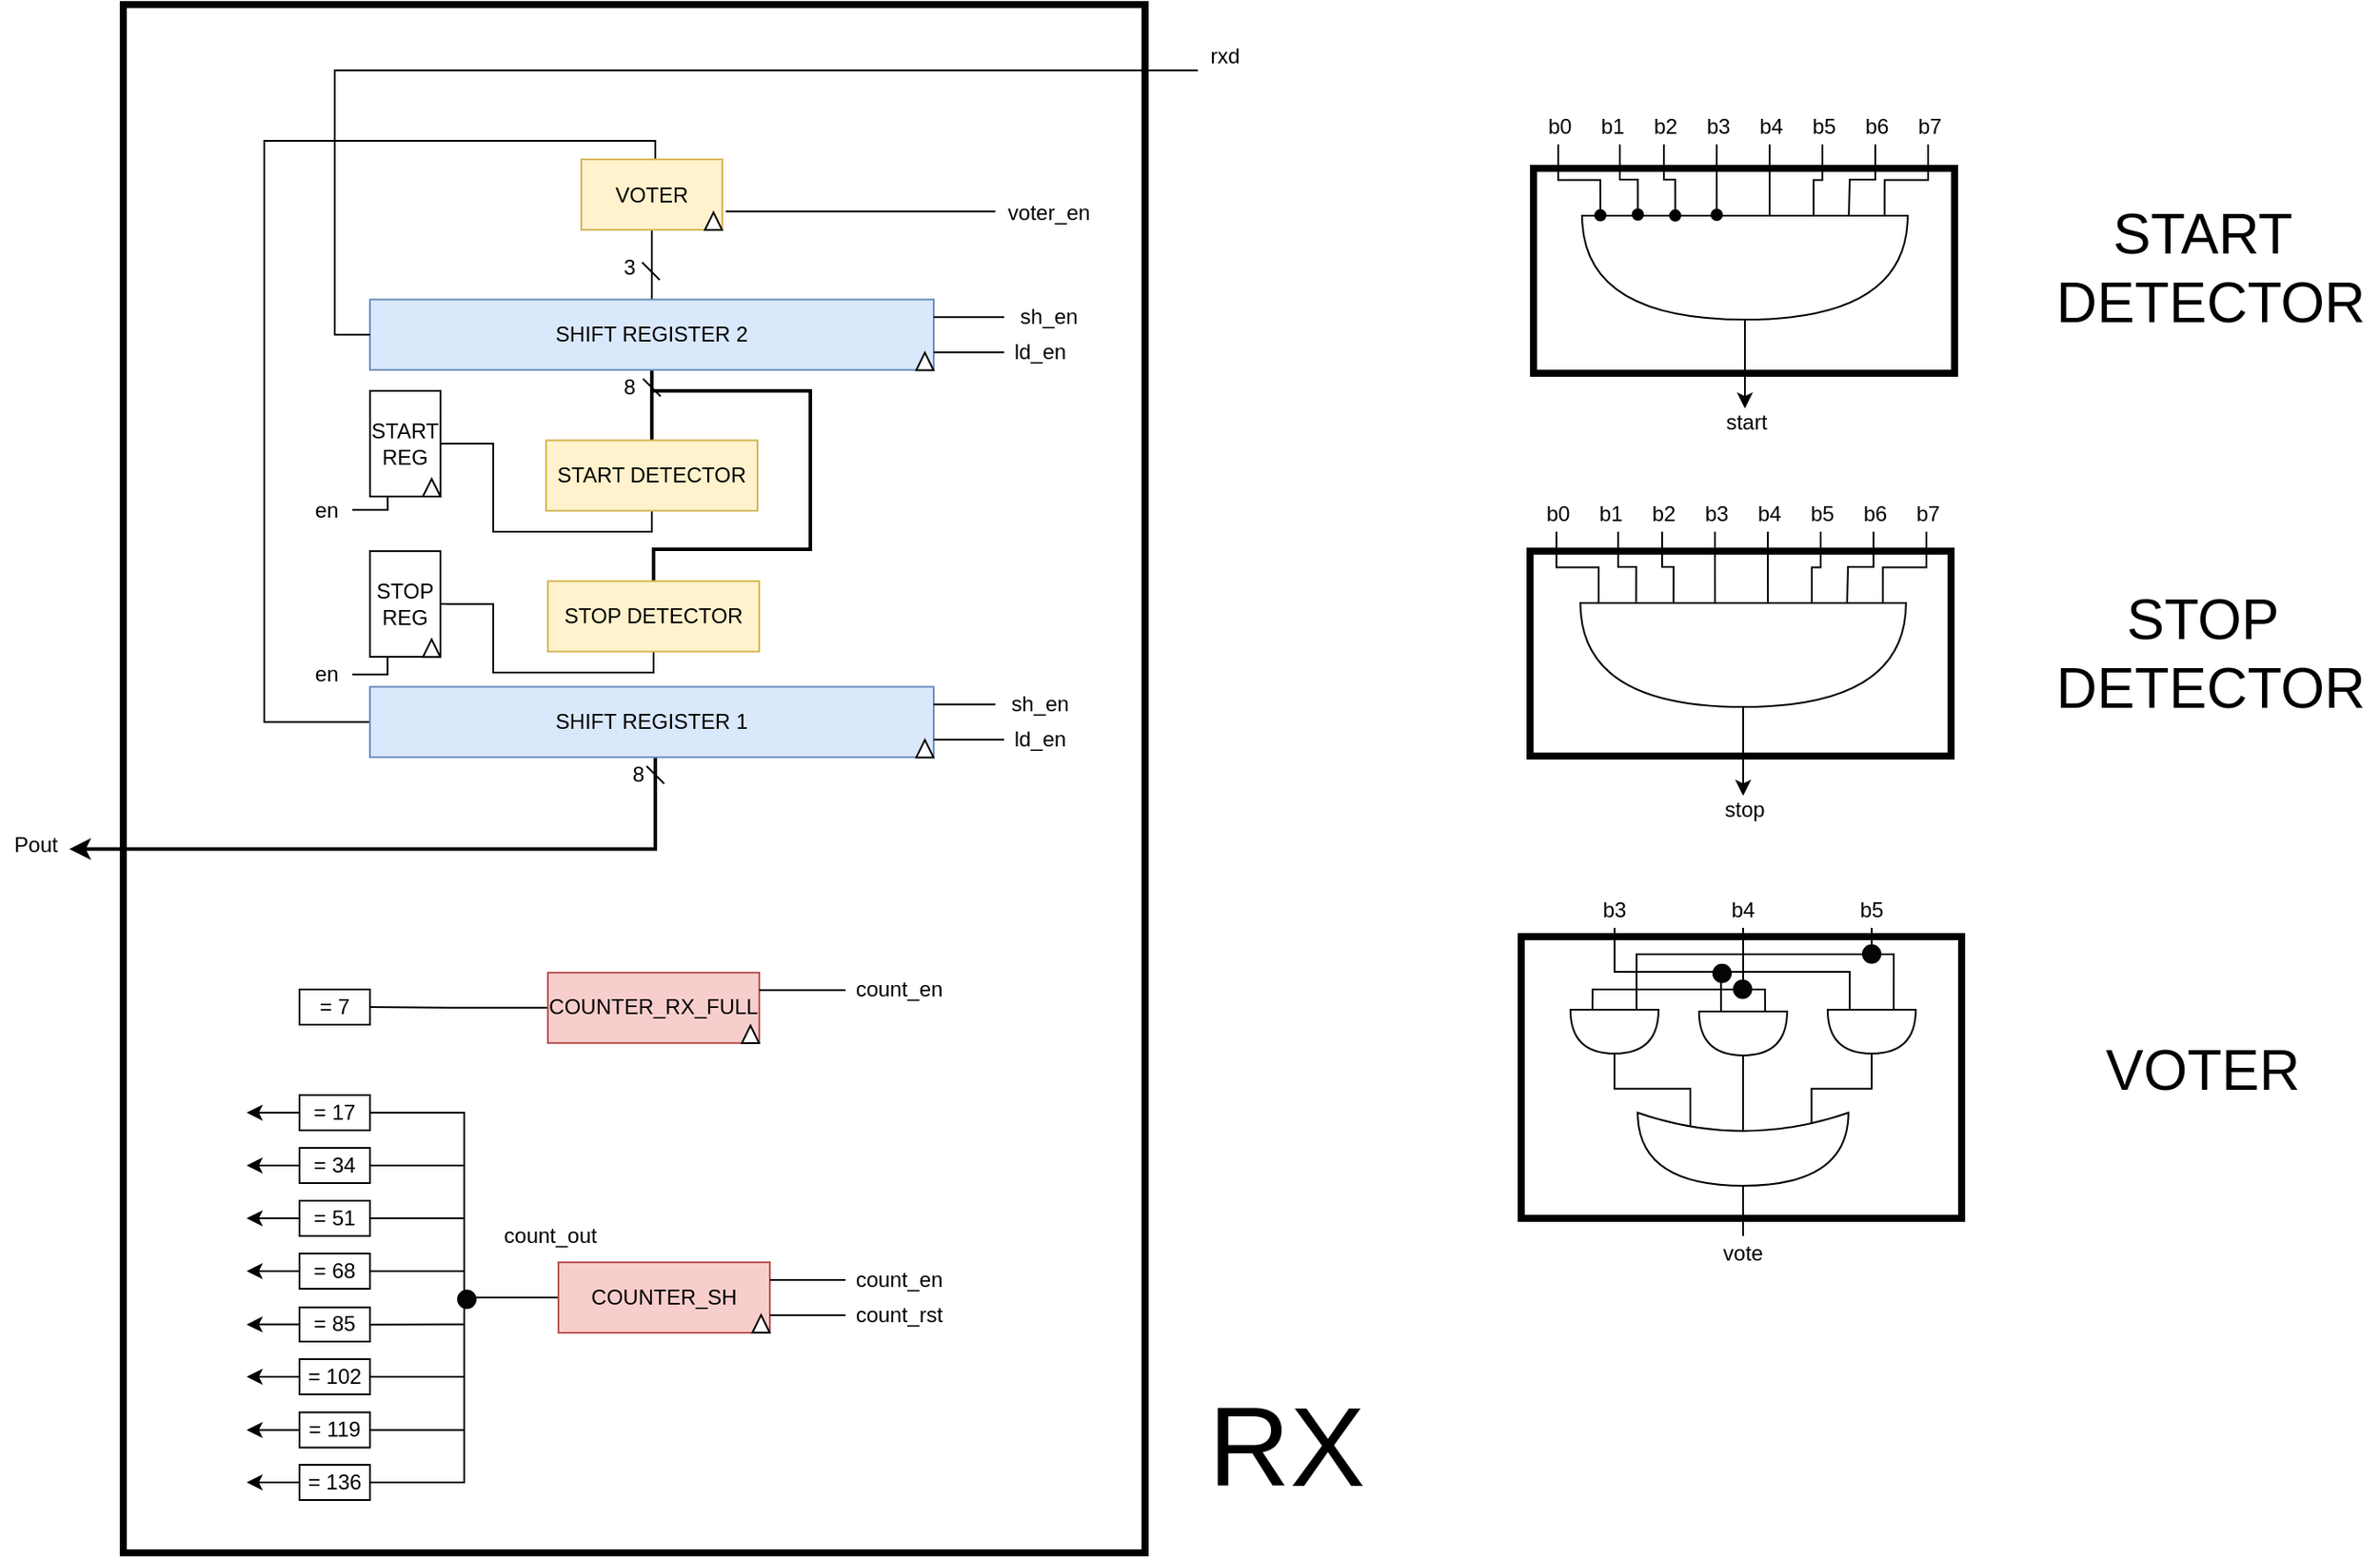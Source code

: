 <mxfile version="13.11.0" type="google"><diagram id="S4fYWXtu835OQgn1I5YK" name="Page-1"><mxGraphModel dx="1185" dy="622" grid="1" gridSize="10" guides="1" tooltips="1" connect="1" arrows="1" fold="1" page="1" pageScale="1" pageWidth="827" pageHeight="1169" math="0" shadow="0"><root><mxCell id="0"/><mxCell id="1" parent="0"/><mxCell id="RHRKbL2DitLfpEAMd2Nn-12" style="edgeStyle=orthogonalEdgeStyle;rounded=0;orthogonalLoop=1;jettySize=auto;html=1;exitX=0.5;exitY=1;exitDx=0;exitDy=0;entryX=0.5;entryY=0;entryDx=0;entryDy=0;endArrow=none;endFill=0;strokeWidth=2;" edge="1" parent="1" source="EzJb_2AODaSsY35CWrnH-1" target="crs3VVtKYW3oaejAtJkh-16"><mxGeometry relative="1" as="geometry"/></mxCell><mxCell id="RHRKbL2DitLfpEAMd2Nn-70" style="edgeStyle=orthogonalEdgeStyle;rounded=0;orthogonalLoop=1;jettySize=auto;html=1;entryX=0.5;entryY=1;entryDx=0;entryDy=0;endArrow=none;endFill=0;" edge="1" parent="1" source="EzJb_2AODaSsY35CWrnH-1" target="UPPR47DDisOAXcnvOgVC-14"><mxGeometry relative="1" as="geometry"/></mxCell><mxCell id="RHRKbL2DitLfpEAMd2Nn-118" style="edgeStyle=orthogonalEdgeStyle;rounded=0;orthogonalLoop=1;jettySize=auto;html=1;endArrow=none;endFill=0;exitX=0.5;exitY=1;exitDx=0;exitDy=0;entryX=0.5;entryY=0;entryDx=0;entryDy=0;strokeWidth=2;" edge="1" parent="1" source="EzJb_2AODaSsY35CWrnH-1" target="RHRKbL2DitLfpEAMd2Nn-113"><mxGeometry relative="1" as="geometry"><Array as="points"><mxPoint x="640" y="300"/><mxPoint x="730" y="300"/><mxPoint x="730" y="390"/><mxPoint x="641" y="390"/></Array></mxGeometry></mxCell><mxCell id="EzJb_2AODaSsY35CWrnH-1" value="SHIFT REGISTER 2" style="rounded=0;whiteSpace=wrap;html=1;fillColor=#dae8fc;strokeColor=#6c8ebf;" parent="1" vertex="1"><mxGeometry x="480" y="248.13" width="320" height="40" as="geometry"/></mxCell><mxCell id="RHRKbL2DitLfpEAMd2Nn-50" style="edgeStyle=orthogonalEdgeStyle;rounded=0;orthogonalLoop=1;jettySize=auto;html=1;entryX=1;entryY=0.5;entryDx=0;entryDy=0;endArrow=none;endFill=0;" edge="1" parent="1" source="EzJb_2AODaSsY35CWrnH-27" target="EzJb_2AODaSsY35CWrnH-49"><mxGeometry relative="1" as="geometry"/></mxCell><mxCell id="RHRKbL2DitLfpEAMd2Nn-55" style="edgeStyle=orthogonalEdgeStyle;rounded=0;orthogonalLoop=1;jettySize=auto;html=1;entryX=1;entryY=0.5;entryDx=0;entryDy=0;endArrow=none;endFill=0;" edge="1" parent="1" source="EzJb_2AODaSsY35CWrnH-27" target="crs3VVtKYW3oaejAtJkh-29"><mxGeometry relative="1" as="geometry"/></mxCell><mxCell id="RHRKbL2DitLfpEAMd2Nn-56" style="edgeStyle=orthogonalEdgeStyle;rounded=0;orthogonalLoop=1;jettySize=auto;html=1;entryX=1;entryY=0.5;entryDx=0;entryDy=0;endArrow=none;endFill=0;" edge="1" parent="1" source="EzJb_2AODaSsY35CWrnH-27" target="UPPR47DDisOAXcnvOgVC-4"><mxGeometry relative="1" as="geometry"/></mxCell><mxCell id="RHRKbL2DitLfpEAMd2Nn-57" style="edgeStyle=orthogonalEdgeStyle;rounded=0;orthogonalLoop=1;jettySize=auto;html=1;entryX=1;entryY=0.5;entryDx=0;entryDy=0;endArrow=none;endFill=0;" edge="1" parent="1" source="EzJb_2AODaSsY35CWrnH-27" target="UPPR47DDisOAXcnvOgVC-6"><mxGeometry relative="1" as="geometry"/></mxCell><mxCell id="RHRKbL2DitLfpEAMd2Nn-58" style="edgeStyle=orthogonalEdgeStyle;rounded=0;orthogonalLoop=1;jettySize=auto;html=1;entryX=1;entryY=0.5;entryDx=0;entryDy=0;endArrow=none;endFill=0;" edge="1" parent="1" source="EzJb_2AODaSsY35CWrnH-27" target="RHRKbL2DitLfpEAMd2Nn-46"><mxGeometry relative="1" as="geometry"/></mxCell><mxCell id="RHRKbL2DitLfpEAMd2Nn-59" style="edgeStyle=orthogonalEdgeStyle;rounded=0;orthogonalLoop=1;jettySize=auto;html=1;entryX=1;entryY=0.5;entryDx=0;entryDy=0;endArrow=none;endFill=0;" edge="1" parent="1" source="EzJb_2AODaSsY35CWrnH-27" target="RHRKbL2DitLfpEAMd2Nn-47"><mxGeometry relative="1" as="geometry"/></mxCell><mxCell id="RHRKbL2DitLfpEAMd2Nn-60" style="edgeStyle=orthogonalEdgeStyle;rounded=0;orthogonalLoop=1;jettySize=auto;html=1;entryX=1;entryY=0.5;entryDx=0;entryDy=0;endArrow=none;endFill=0;" edge="1" parent="1" source="EzJb_2AODaSsY35CWrnH-27" target="RHRKbL2DitLfpEAMd2Nn-48"><mxGeometry relative="1" as="geometry"/></mxCell><mxCell id="RHRKbL2DitLfpEAMd2Nn-61" style="edgeStyle=orthogonalEdgeStyle;rounded=0;orthogonalLoop=1;jettySize=auto;html=1;entryX=1;entryY=0.5;entryDx=0;entryDy=0;endArrow=none;endFill=0;" edge="1" parent="1" source="EzJb_2AODaSsY35CWrnH-27" target="RHRKbL2DitLfpEAMd2Nn-49"><mxGeometry relative="1" as="geometry"/></mxCell><mxCell id="EzJb_2AODaSsY35CWrnH-27" value="COUNTER_SH" style="rounded=0;whiteSpace=wrap;html=1;fillColor=#f8cecc;strokeColor=#b85450;" parent="1" vertex="1"><mxGeometry x="587" y="795" width="120" height="40" as="geometry"/></mxCell><mxCell id="RHRKbL2DitLfpEAMd2Nn-234" style="edgeStyle=orthogonalEdgeStyle;rounded=0;orthogonalLoop=1;jettySize=auto;html=1;startArrow=none;startFill=0;endArrow=classic;endFill=1;strokeWidth=1;" edge="1" parent="1" source="EzJb_2AODaSsY35CWrnH-49"><mxGeometry relative="1" as="geometry"><mxPoint x="410" y="710" as="targetPoint"/></mxGeometry></mxCell><mxCell id="EzJb_2AODaSsY35CWrnH-49" value="= 17" style="rounded=0;whiteSpace=wrap;html=1;" parent="1" vertex="1"><mxGeometry x="440" y="700" width="40" height="20" as="geometry"/></mxCell><mxCell id="RHRKbL2DitLfpEAMd2Nn-276" style="edgeStyle=orthogonalEdgeStyle;rounded=0;orthogonalLoop=1;jettySize=auto;html=1;entryX=1;entryY=0.5;entryDx=0;entryDy=0;startArrow=none;startFill=0;endArrow=none;endFill=0;strokeWidth=1;" edge="1" parent="1" source="crs3VVtKYW3oaejAtJkh-16" target="RHRKbL2DitLfpEAMd2Nn-258"><mxGeometry relative="1" as="geometry"><Array as="points"><mxPoint x="640" y="380"/><mxPoint x="550" y="380"/><mxPoint x="550" y="330"/></Array></mxGeometry></mxCell><mxCell id="crs3VVtKYW3oaejAtJkh-16" value="START DETECTOR" style="rounded=0;whiteSpace=wrap;html=1;fillColor=#fff2cc;strokeColor=#d6b656;" parent="1" vertex="1"><mxGeometry x="580" y="328.13" width="120" height="40" as="geometry"/></mxCell><mxCell id="RHRKbL2DitLfpEAMd2Nn-233" style="edgeStyle=orthogonalEdgeStyle;rounded=0;orthogonalLoop=1;jettySize=auto;html=1;startArrow=none;startFill=0;endArrow=classic;endFill=1;strokeWidth=1;" edge="1" parent="1" source="crs3VVtKYW3oaejAtJkh-29"><mxGeometry relative="1" as="geometry"><mxPoint x="410" y="740" as="targetPoint"/></mxGeometry></mxCell><mxCell id="crs3VVtKYW3oaejAtJkh-29" value="= 34" style="rounded=0;whiteSpace=wrap;html=1;" parent="1" vertex="1"><mxGeometry x="440" y="730" width="40" height="20" as="geometry"/></mxCell><mxCell id="RHRKbL2DitLfpEAMd2Nn-232" style="edgeStyle=orthogonalEdgeStyle;rounded=0;orthogonalLoop=1;jettySize=auto;html=1;startArrow=none;startFill=0;endArrow=classic;endFill=1;strokeWidth=1;" edge="1" parent="1" source="UPPR47DDisOAXcnvOgVC-4"><mxGeometry relative="1" as="geometry"><mxPoint x="410" y="770" as="targetPoint"/></mxGeometry></mxCell><mxCell id="UPPR47DDisOAXcnvOgVC-4" value="= 51" style="rounded=0;whiteSpace=wrap;html=1;" parent="1" vertex="1"><mxGeometry x="440" y="760" width="40" height="20" as="geometry"/></mxCell><mxCell id="RHRKbL2DitLfpEAMd2Nn-231" style="edgeStyle=orthogonalEdgeStyle;rounded=0;orthogonalLoop=1;jettySize=auto;html=1;startArrow=none;startFill=0;endArrow=classic;endFill=1;strokeWidth=1;" edge="1" parent="1" source="UPPR47DDisOAXcnvOgVC-6"><mxGeometry relative="1" as="geometry"><mxPoint x="410" y="800" as="targetPoint"/></mxGeometry></mxCell><mxCell id="UPPR47DDisOAXcnvOgVC-6" value="= 68" style="rounded=0;whiteSpace=wrap;html=1;" parent="1" vertex="1"><mxGeometry x="440" y="790" width="40" height="20" as="geometry"/></mxCell><mxCell id="RHRKbL2DitLfpEAMd2Nn-13" style="edgeStyle=orthogonalEdgeStyle;rounded=0;orthogonalLoop=1;jettySize=auto;html=1;entryX=0;entryY=0.5;entryDx=0;entryDy=0;endArrow=none;endFill=0;" edge="1" parent="1" source="UPPR47DDisOAXcnvOgVC-14" target="UPPR47DDisOAXcnvOgVC-20"><mxGeometry relative="1" as="geometry"><Array as="points"><mxPoint x="642" y="158"/><mxPoint x="420" y="158"/><mxPoint x="420" y="488"/></Array></mxGeometry></mxCell><mxCell id="UPPR47DDisOAXcnvOgVC-14" value="VOTER" style="rounded=0;whiteSpace=wrap;html=1;fillColor=#fff2cc;strokeColor=#d6b656;" parent="1" vertex="1"><mxGeometry x="600" y="168.55" width="80" height="40" as="geometry"/></mxCell><mxCell id="RHRKbL2DitLfpEAMd2Nn-67" style="edgeStyle=orthogonalEdgeStyle;rounded=0;orthogonalLoop=1;jettySize=auto;html=1;entryX=0.983;entryY=0.608;entryDx=0;entryDy=0;entryPerimeter=0;endArrow=classic;endFill=1;strokeWidth=2;" edge="1" parent="1" source="UPPR47DDisOAXcnvOgVC-20" target="UPPR47DDisOAXcnvOgVC-36"><mxGeometry relative="1" as="geometry"><Array as="points"><mxPoint x="642" y="560"/></Array></mxGeometry></mxCell><mxCell id="UPPR47DDisOAXcnvOgVC-20" value="SHIFT REGISTER 1" style="rounded=0;whiteSpace=wrap;html=1;fillColor=#dae8fc;strokeColor=#6c8ebf;" parent="1" vertex="1"><mxGeometry x="480" y="468.12" width="320" height="40" as="geometry"/></mxCell><mxCell id="UPPR47DDisOAXcnvOgVC-36" value="Pout" style="text;html=1;align=center;verticalAlign=middle;resizable=0;points=[];autosize=1;" parent="1" vertex="1"><mxGeometry x="270" y="548.12" width="40" height="20" as="geometry"/></mxCell><mxCell id="RHRKbL2DitLfpEAMd2Nn-26" style="edgeStyle=orthogonalEdgeStyle;rounded=0;orthogonalLoop=1;jettySize=auto;html=1;entryX=0;entryY=0.5;entryDx=0;entryDy=0;endArrow=none;endFill=0;" edge="1" parent="1" source="UPPR47DDisOAXcnvOgVC-39" target="EzJb_2AODaSsY35CWrnH-1"><mxGeometry relative="1" as="geometry"><Array as="points"><mxPoint x="460" y="118"/><mxPoint x="460" y="268"/></Array></mxGeometry></mxCell><mxCell id="UPPR47DDisOAXcnvOgVC-39" value="rxd" style="text;html=1;align=center;verticalAlign=middle;resizable=0;points=[];autosize=1;" parent="1" vertex="1"><mxGeometry x="950" y="100" width="30" height="20" as="geometry"/></mxCell><mxCell id="RHRKbL2DitLfpEAMd2Nn-73" style="edgeStyle=orthogonalEdgeStyle;rounded=0;orthogonalLoop=1;jettySize=auto;html=1;endArrow=none;endFill=0;" edge="1" parent="1" source="nKllNJIWQF2YU-FmXI6r-7" target="nKllNJIWQF2YU-FmXI6r-13"><mxGeometry relative="1" as="geometry"/></mxCell><mxCell id="nKllNJIWQF2YU-FmXI6r-7" value="COUNTER_RX_FULL" style="rounded=0;whiteSpace=wrap;html=1;fillColor=#f8cecc;strokeColor=#b85450;" parent="1" vertex="1"><mxGeometry x="581" y="630.43" width="120" height="40" as="geometry"/></mxCell><mxCell id="nKllNJIWQF2YU-FmXI6r-13" value="= 7" style="rounded=0;whiteSpace=wrap;html=1;" parent="1" vertex="1"><mxGeometry x="440" y="640" width="40" height="20" as="geometry"/></mxCell><mxCell id="RHRKbL2DitLfpEAMd2Nn-6" style="edgeStyle=orthogonalEdgeStyle;rounded=0;orthogonalLoop=1;jettySize=auto;html=1;endArrow=none;endFill=0;" edge="1" parent="1" source="RHRKbL2DitLfpEAMd2Nn-5"><mxGeometry relative="1" as="geometry"><mxPoint x="682" y="198.13" as="targetPoint"/><Array as="points"><mxPoint x="682" y="198.13"/></Array></mxGeometry></mxCell><mxCell id="RHRKbL2DitLfpEAMd2Nn-5" value="voter_en" style="text;html=1;align=center;verticalAlign=middle;resizable=0;points=[];autosize=1;" vertex="1" parent="1"><mxGeometry x="835" y="188.55" width="60" height="20" as="geometry"/></mxCell><mxCell id="RHRKbL2DitLfpEAMd2Nn-19" style="edgeStyle=orthogonalEdgeStyle;rounded=0;orthogonalLoop=1;jettySize=auto;html=1;entryX=1;entryY=0.75;entryDx=0;entryDy=0;endArrow=none;endFill=0;" edge="1" parent="1" source="RHRKbL2DitLfpEAMd2Nn-15" target="EzJb_2AODaSsY35CWrnH-1"><mxGeometry relative="1" as="geometry"/></mxCell><mxCell id="RHRKbL2DitLfpEAMd2Nn-15" value="ld_en" style="text;html=1;align=center;verticalAlign=middle;resizable=0;points=[];autosize=1;" vertex="1" parent="1"><mxGeometry x="840.0" y="268.13" width="40" height="20" as="geometry"/></mxCell><mxCell id="RHRKbL2DitLfpEAMd2Nn-24" style="edgeStyle=orthogonalEdgeStyle;rounded=0;orthogonalLoop=1;jettySize=auto;html=1;entryX=1;entryY=0.25;entryDx=0;entryDy=0;endArrow=none;endFill=0;" edge="1" parent="1" source="RHRKbL2DitLfpEAMd2Nn-22" target="EzJb_2AODaSsY35CWrnH-1"><mxGeometry relative="1" as="geometry"/></mxCell><mxCell id="RHRKbL2DitLfpEAMd2Nn-22" value="sh_en" style="text;html=1;align=center;verticalAlign=middle;resizable=0;points=[];autosize=1;" vertex="1" parent="1"><mxGeometry x="840.0" y="248.13" width="50" height="20" as="geometry"/></mxCell><mxCell id="RHRKbL2DitLfpEAMd2Nn-110" style="edgeStyle=orthogonalEdgeStyle;rounded=0;orthogonalLoop=1;jettySize=auto;html=1;entryX=1;entryY=0.25;entryDx=0;entryDy=0;endArrow=none;endFill=0;" edge="1" parent="1" source="RHRKbL2DitLfpEAMd2Nn-27" target="EzJb_2AODaSsY35CWrnH-27"><mxGeometry relative="1" as="geometry"/></mxCell><mxCell id="RHRKbL2DitLfpEAMd2Nn-27" value="count_en" style="text;html=1;align=center;verticalAlign=middle;resizable=0;points=[];autosize=1;" vertex="1" parent="1"><mxGeometry x="750.0" y="795" width="60" height="20" as="geometry"/></mxCell><mxCell id="RHRKbL2DitLfpEAMd2Nn-109" style="edgeStyle=orthogonalEdgeStyle;rounded=0;orthogonalLoop=1;jettySize=auto;html=1;entryX=1;entryY=0.75;entryDx=0;entryDy=0;endArrow=none;endFill=0;" edge="1" parent="1" source="RHRKbL2DitLfpEAMd2Nn-28" target="EzJb_2AODaSsY35CWrnH-27"><mxGeometry relative="1" as="geometry"/></mxCell><mxCell id="RHRKbL2DitLfpEAMd2Nn-28" value="count_rst" style="text;html=1;align=center;verticalAlign=middle;resizable=0;points=[];autosize=1;" vertex="1" parent="1"><mxGeometry x="750.0" y="815" width="60" height="20" as="geometry"/></mxCell><mxCell id="RHRKbL2DitLfpEAMd2Nn-43" style="edgeStyle=orthogonalEdgeStyle;rounded=0;orthogonalLoop=1;jettySize=auto;html=1;entryX=1;entryY=0.75;entryDx=0;entryDy=0;endArrow=none;endFill=0;" edge="1" parent="1" source="RHRKbL2DitLfpEAMd2Nn-31" target="UPPR47DDisOAXcnvOgVC-20"><mxGeometry relative="1" as="geometry"/></mxCell><mxCell id="RHRKbL2DitLfpEAMd2Nn-31" value="ld_en" style="text;html=1;align=center;verticalAlign=middle;resizable=0;points=[];autosize=1;" vertex="1" parent="1"><mxGeometry x="840.0" y="488.12" width="40" height="20" as="geometry"/></mxCell><mxCell id="RHRKbL2DitLfpEAMd2Nn-42" style="edgeStyle=orthogonalEdgeStyle;rounded=0;orthogonalLoop=1;jettySize=auto;html=1;entryX=1;entryY=0.25;entryDx=0;entryDy=0;endArrow=none;endFill=0;" edge="1" parent="1" source="RHRKbL2DitLfpEAMd2Nn-32" target="UPPR47DDisOAXcnvOgVC-20"><mxGeometry relative="1" as="geometry"/></mxCell><mxCell id="RHRKbL2DitLfpEAMd2Nn-32" value="sh_en" style="text;html=1;align=center;verticalAlign=middle;resizable=0;points=[];autosize=1;" vertex="1" parent="1"><mxGeometry x="835.0" y="468.12" width="50" height="20" as="geometry"/></mxCell><mxCell id="RHRKbL2DitLfpEAMd2Nn-36" value="" style="triangle;whiteSpace=wrap;html=1;rotation=-90;" vertex="1" parent="1"><mxGeometry x="790.03" y="278.34" width="9.97" height="9.79" as="geometry"/></mxCell><mxCell id="RHRKbL2DitLfpEAMd2Nn-38" value="" style="triangle;whiteSpace=wrap;html=1;rotation=-90;" vertex="1" parent="1"><mxGeometry x="670.03" y="198.76" width="9.97" height="9.79" as="geometry"/></mxCell><mxCell id="RHRKbL2DitLfpEAMd2Nn-39" value="" style="triangle;whiteSpace=wrap;html=1;rotation=-90;" vertex="1" parent="1"><mxGeometry x="790.03" y="498.33" width="9.97" height="9.79" as="geometry"/></mxCell><mxCell id="RHRKbL2DitLfpEAMd2Nn-40" value="" style="triangle;whiteSpace=wrap;html=1;rotation=-90;" vertex="1" parent="1"><mxGeometry x="697.03" y="825" width="9.97" height="9.79" as="geometry"/></mxCell><mxCell id="RHRKbL2DitLfpEAMd2Nn-41" value="" style="triangle;whiteSpace=wrap;html=1;rotation=-90;" vertex="1" parent="1"><mxGeometry x="691.03" y="660.64" width="9.97" height="9.79" as="geometry"/></mxCell><mxCell id="RHRKbL2DitLfpEAMd2Nn-278" style="edgeStyle=orthogonalEdgeStyle;rounded=0;orthogonalLoop=1;jettySize=auto;html=1;startArrow=none;startFill=0;endArrow=classic;endFill=1;strokeWidth=1;" edge="1" parent="1" source="RHRKbL2DitLfpEAMd2Nn-46"><mxGeometry relative="1" as="geometry"><mxPoint x="410" y="830.315" as="targetPoint"/></mxGeometry></mxCell><mxCell id="RHRKbL2DitLfpEAMd2Nn-46" value="= 85" style="rounded=0;whiteSpace=wrap;html=1;" vertex="1" parent="1"><mxGeometry x="440" y="820.63" width="40" height="19.37" as="geometry"/></mxCell><mxCell id="RHRKbL2DitLfpEAMd2Nn-229" style="edgeStyle=orthogonalEdgeStyle;rounded=0;orthogonalLoop=1;jettySize=auto;html=1;startArrow=none;startFill=0;endArrow=classic;endFill=1;strokeWidth=1;" edge="1" parent="1" source="RHRKbL2DitLfpEAMd2Nn-47"><mxGeometry relative="1" as="geometry"><mxPoint x="410" y="860" as="targetPoint"/></mxGeometry></mxCell><mxCell id="RHRKbL2DitLfpEAMd2Nn-47" value="= 102" style="rounded=0;whiteSpace=wrap;html=1;" vertex="1" parent="1"><mxGeometry x="440" y="850" width="40" height="20" as="geometry"/></mxCell><mxCell id="RHRKbL2DitLfpEAMd2Nn-228" style="edgeStyle=orthogonalEdgeStyle;rounded=0;orthogonalLoop=1;jettySize=auto;html=1;startArrow=none;startFill=0;endArrow=classic;endFill=1;strokeWidth=1;" edge="1" parent="1" source="RHRKbL2DitLfpEAMd2Nn-48"><mxGeometry relative="1" as="geometry"><mxPoint x="410" y="890.21" as="targetPoint"/></mxGeometry></mxCell><mxCell id="RHRKbL2DitLfpEAMd2Nn-48" value="= 119" style="rounded=0;whiteSpace=wrap;html=1;" vertex="1" parent="1"><mxGeometry x="440" y="880.21" width="40" height="20" as="geometry"/></mxCell><mxCell id="RHRKbL2DitLfpEAMd2Nn-235" style="edgeStyle=orthogonalEdgeStyle;rounded=0;orthogonalLoop=1;jettySize=auto;html=1;startArrow=none;startFill=0;endArrow=classic;endFill=1;strokeWidth=1;" edge="1" parent="1" source="RHRKbL2DitLfpEAMd2Nn-49"><mxGeometry relative="1" as="geometry"><mxPoint x="410" y="920" as="targetPoint"/></mxGeometry></mxCell><mxCell id="RHRKbL2DitLfpEAMd2Nn-49" value="= 136" style="rounded=0;whiteSpace=wrap;html=1;" vertex="1" parent="1"><mxGeometry x="440" y="910" width="40" height="20" as="geometry"/></mxCell><mxCell id="RHRKbL2DitLfpEAMd2Nn-64" style="edgeStyle=orthogonalEdgeStyle;rounded=0;orthogonalLoop=1;jettySize=auto;html=1;entryX=1;entryY=0.25;entryDx=0;entryDy=0;endArrow=none;endFill=0;" edge="1" parent="1" source="RHRKbL2DitLfpEAMd2Nn-62" target="nKllNJIWQF2YU-FmXI6r-7"><mxGeometry relative="1" as="geometry"/></mxCell><mxCell id="RHRKbL2DitLfpEAMd2Nn-62" value="count_en" style="text;html=1;align=center;verticalAlign=middle;resizable=0;points=[];autosize=1;" vertex="1" parent="1"><mxGeometry x="750" y="630.43" width="60" height="20" as="geometry"/></mxCell><mxCell id="RHRKbL2DitLfpEAMd2Nn-66" value="" style="endArrow=none;html=1;" edge="1" parent="1"><mxGeometry width="50" height="50" relative="1" as="geometry"><mxPoint x="637" y="513.12" as="sourcePoint"/><mxPoint x="647" y="523.12" as="targetPoint"/><Array as="points"/></mxGeometry></mxCell><mxCell id="RHRKbL2DitLfpEAMd2Nn-68" value="8" style="text;html=1;align=center;verticalAlign=middle;resizable=0;points=[];autosize=1;" vertex="1" parent="1"><mxGeometry x="622" y="508.12" width="20" height="20" as="geometry"/></mxCell><mxCell id="RHRKbL2DitLfpEAMd2Nn-71" value="count_out" style="text;html=1;align=center;verticalAlign=middle;resizable=0;points=[];autosize=1;" vertex="1" parent="1"><mxGeometry x="547" y="770" width="70" height="20" as="geometry"/></mxCell><mxCell id="RHRKbL2DitLfpEAMd2Nn-277" style="edgeStyle=orthogonalEdgeStyle;rounded=0;orthogonalLoop=1;jettySize=auto;html=1;entryX=1;entryY=0.5;entryDx=0;entryDy=0;startArrow=none;startFill=0;endArrow=none;endFill=0;strokeWidth=1;" edge="1" parent="1" source="RHRKbL2DitLfpEAMd2Nn-113" target="RHRKbL2DitLfpEAMd2Nn-259"><mxGeometry relative="1" as="geometry"><Array as="points"><mxPoint x="641" y="460"/><mxPoint x="550" y="460"/><mxPoint x="550" y="421"/></Array></mxGeometry></mxCell><mxCell id="RHRKbL2DitLfpEAMd2Nn-113" value="STOP DETECTOR" style="rounded=0;whiteSpace=wrap;html=1;fillColor=#fff2cc;strokeColor=#d6b656;" vertex="1" parent="1"><mxGeometry x="581" y="408.12" width="120" height="40" as="geometry"/></mxCell><mxCell id="RHRKbL2DitLfpEAMd2Nn-125" value="" style="rounded=0;whiteSpace=wrap;html=1;glass=0;strokeWidth=4;sketch=0;fillColor=none;" vertex="1" parent="1"><mxGeometry x="340" y="80.62" width="580" height="879.38" as="geometry"/></mxCell><mxCell id="RHRKbL2DitLfpEAMd2Nn-136" value="&lt;font style=&quot;font-size: 64px&quot;&gt;RX&lt;/font&gt;" style="text;html=1;align=center;verticalAlign=middle;resizable=0;points=[];autosize=1;" vertex="1" parent="1"><mxGeometry x="950" y="880.21" width="100" height="40" as="geometry"/></mxCell><mxCell id="RHRKbL2DitLfpEAMd2Nn-137" value="" style="endArrow=none;html=1;" edge="1" parent="1"><mxGeometry width="50" height="50" relative="1" as="geometry"><mxPoint x="635" y="293.13" as="sourcePoint"/><mxPoint x="645" y="303.13" as="targetPoint"/><Array as="points"/></mxGeometry></mxCell><mxCell id="RHRKbL2DitLfpEAMd2Nn-138" value="8" style="text;html=1;align=center;verticalAlign=middle;resizable=0;points=[];autosize=1;" vertex="1" parent="1"><mxGeometry x="617" y="288.13" width="20" height="20" as="geometry"/></mxCell><mxCell id="RHRKbL2DitLfpEAMd2Nn-139" value="" style="endArrow=none;html=1;" edge="1" parent="1"><mxGeometry width="50" height="50" relative="1" as="geometry"><mxPoint x="634.5" y="227" as="sourcePoint"/><mxPoint x="644.5" y="237.0" as="targetPoint"/><Array as="points"/></mxGeometry></mxCell><mxCell id="RHRKbL2DitLfpEAMd2Nn-140" value="3" style="text;html=1;align=center;verticalAlign=middle;resizable=0;points=[];autosize=1;" vertex="1" parent="1"><mxGeometry x="617" y="220" width="20" height="20" as="geometry"/></mxCell><mxCell id="RHRKbL2DitLfpEAMd2Nn-163" style="edgeStyle=orthogonalEdgeStyle;rounded=0;orthogonalLoop=1;jettySize=auto;html=1;endArrow=classic;endFill=1;strokeWidth=1;" edge="1" parent="1" source="RHRKbL2DitLfpEAMd2Nn-141"><mxGeometry relative="1" as="geometry"><mxPoint x="1260.49" y="310" as="targetPoint"/></mxGeometry></mxCell><mxCell id="RHRKbL2DitLfpEAMd2Nn-141" value="" style="shape=or;whiteSpace=wrap;html=1;rounded=0;glass=0;sketch=0;strokeColor=#000000;strokeWidth=1;fillColor=#ffffff;gradientColor=none;rotation=90;" vertex="1" parent="1"><mxGeometry x="1230.99" y="137.64" width="59" height="184.81" as="geometry"/></mxCell><mxCell id="RHRKbL2DitLfpEAMd2Nn-166" style="edgeStyle=orthogonalEdgeStyle;rounded=0;orthogonalLoop=1;jettySize=auto;html=1;entryX=-0.004;entryY=0.944;entryDx=0;entryDy=0;entryPerimeter=0;endArrow=oval;endFill=1;strokeWidth=1;" edge="1" parent="1" source="RHRKbL2DitLfpEAMd2Nn-142" target="RHRKbL2DitLfpEAMd2Nn-141"><mxGeometry relative="1" as="geometry"/></mxCell><mxCell id="RHRKbL2DitLfpEAMd2Nn-142" value="b0" style="text;html=1;align=center;verticalAlign=middle;resizable=0;points=[];autosize=1;" vertex="1" parent="1"><mxGeometry x="1139.51" y="140" width="30" height="20" as="geometry"/></mxCell><mxCell id="RHRKbL2DitLfpEAMd2Nn-165" style="edgeStyle=orthogonalEdgeStyle;rounded=0;orthogonalLoop=1;jettySize=auto;html=1;entryX=0.005;entryY=0.845;entryDx=0;entryDy=0;entryPerimeter=0;endArrow=oval;endFill=1;strokeWidth=1;" edge="1" parent="1" source="RHRKbL2DitLfpEAMd2Nn-143"><mxGeometry relative="1" as="geometry"><mxPoint x="1187.51" y="159" as="sourcePoint"/><mxPoint x="1199.731" y="199.84" as="targetPoint"/><Array as="points"><mxPoint x="1189.51" y="180"/><mxPoint x="1199.51" y="180"/></Array></mxGeometry></mxCell><mxCell id="RHRKbL2DitLfpEAMd2Nn-143" value="b1" style="text;html=1;align=center;verticalAlign=middle;resizable=0;points=[];autosize=1;" vertex="1" parent="1"><mxGeometry x="1169.51" y="140" width="30" height="20" as="geometry"/></mxCell><mxCell id="RHRKbL2DitLfpEAMd2Nn-155" style="edgeStyle=orthogonalEdgeStyle;rounded=0;orthogonalLoop=1;jettySize=auto;html=1;entryX=0.015;entryY=0.714;entryDx=0;entryDy=0;entryPerimeter=0;endArrow=oval;endFill=1;strokeWidth=1;" edge="1" parent="1" source="RHRKbL2DitLfpEAMd2Nn-144"><mxGeometry relative="1" as="geometry"><mxPoint x="1214.51" y="159" as="sourcePoint"/><mxPoint x="1220.941" y="200.43" as="targetPoint"/><Array as="points"><mxPoint x="1214.51" y="180"/><mxPoint x="1220.51" y="180"/></Array></mxGeometry></mxCell><mxCell id="RHRKbL2DitLfpEAMd2Nn-144" value="b2" style="text;html=1;align=center;verticalAlign=middle;resizable=0;points=[];autosize=1;" vertex="1" parent="1"><mxGeometry x="1199.51" y="140" width="30" height="20" as="geometry"/></mxCell><mxCell id="RHRKbL2DitLfpEAMd2Nn-161" style="edgeStyle=orthogonalEdgeStyle;rounded=0;orthogonalLoop=1;jettySize=auto;html=1;endArrow=oval;endFill=1;strokeWidth=1;" edge="1" parent="1" source="RHRKbL2DitLfpEAMd2Nn-145"><mxGeometry relative="1" as="geometry"><mxPoint x="1244.51" y="200" as="targetPoint"/></mxGeometry></mxCell><mxCell id="RHRKbL2DitLfpEAMd2Nn-145" value="b3" style="text;html=1;align=center;verticalAlign=middle;resizable=0;points=[];autosize=1;" vertex="1" parent="1"><mxGeometry x="1229.51" y="140" width="30" height="20" as="geometry"/></mxCell><mxCell id="RHRKbL2DitLfpEAMd2Nn-162" style="edgeStyle=orthogonalEdgeStyle;rounded=0;orthogonalLoop=1;jettySize=auto;html=1;entryX=-0.006;entryY=0.424;entryDx=0;entryDy=0;entryPerimeter=0;endArrow=none;endFill=0;strokeWidth=1;" edge="1" parent="1" source="RHRKbL2DitLfpEAMd2Nn-146" target="RHRKbL2DitLfpEAMd2Nn-141"><mxGeometry relative="1" as="geometry"/></mxCell><mxCell id="RHRKbL2DitLfpEAMd2Nn-146" value="b4" style="text;html=1;align=center;verticalAlign=middle;resizable=0;points=[];autosize=1;" vertex="1" parent="1"><mxGeometry x="1259.51" y="140" width="30" height="20" as="geometry"/></mxCell><mxCell id="RHRKbL2DitLfpEAMd2Nn-167" style="edgeStyle=orthogonalEdgeStyle;rounded=0;orthogonalLoop=1;jettySize=auto;html=1;entryX=-0.009;entryY=0.289;entryDx=0;entryDy=0;entryPerimeter=0;startArrow=none;startFill=0;endArrow=none;endFill=0;strokeWidth=1;" edge="1" parent="1" source="RHRKbL2DitLfpEAMd2Nn-148" target="RHRKbL2DitLfpEAMd2Nn-141"><mxGeometry relative="1" as="geometry"/></mxCell><mxCell id="RHRKbL2DitLfpEAMd2Nn-148" value="b5" style="text;html=1;align=center;verticalAlign=middle;resizable=0;points=[];autosize=1;" vertex="1" parent="1"><mxGeometry x="1289.51" y="140" width="30" height="20" as="geometry"/></mxCell><mxCell id="RHRKbL2DitLfpEAMd2Nn-169" style="edgeStyle=orthogonalEdgeStyle;rounded=0;orthogonalLoop=1;jettySize=auto;html=1;startArrow=none;startFill=0;endArrow=none;endFill=0;strokeWidth=1;" edge="1" parent="1" source="RHRKbL2DitLfpEAMd2Nn-149"><mxGeometry relative="1" as="geometry"><mxPoint x="1319.51" y="200" as="targetPoint"/></mxGeometry></mxCell><mxCell id="RHRKbL2DitLfpEAMd2Nn-149" value="b6" style="text;html=1;align=center;verticalAlign=middle;resizable=0;points=[];autosize=1;" vertex="1" parent="1"><mxGeometry x="1319.51" y="140" width="30" height="20" as="geometry"/></mxCell><mxCell id="RHRKbL2DitLfpEAMd2Nn-160" style="edgeStyle=orthogonalEdgeStyle;rounded=0;orthogonalLoop=1;jettySize=auto;html=1;entryX=0.007;entryY=0.071;entryDx=0;entryDy=0;entryPerimeter=0;endArrow=none;endFill=0;strokeWidth=1;" edge="1" parent="1" source="RHRKbL2DitLfpEAMd2Nn-150" target="RHRKbL2DitLfpEAMd2Nn-141"><mxGeometry relative="1" as="geometry"/></mxCell><mxCell id="RHRKbL2DitLfpEAMd2Nn-150" value="b7" style="text;html=1;align=center;verticalAlign=middle;resizable=0;points=[];autosize=1;" vertex="1" parent="1"><mxGeometry x="1349.51" y="140" width="30" height="20" as="geometry"/></mxCell><mxCell id="RHRKbL2DitLfpEAMd2Nn-164" value="start" style="text;html=1;align=center;verticalAlign=middle;resizable=0;points=[];autosize=1;" vertex="1" parent="1"><mxGeometry x="1240.51" y="308.13" width="40" height="20" as="geometry"/></mxCell><mxCell id="RHRKbL2DitLfpEAMd2Nn-170" style="edgeStyle=orthogonalEdgeStyle;rounded=0;orthogonalLoop=1;jettySize=auto;html=1;endArrow=classic;endFill=1;strokeWidth=1;" edge="1" parent="1" source="RHRKbL2DitLfpEAMd2Nn-171"><mxGeometry relative="1" as="geometry"><mxPoint x="1259.51" y="529.99" as="targetPoint"/></mxGeometry></mxCell><mxCell id="RHRKbL2DitLfpEAMd2Nn-171" value="" style="shape=or;whiteSpace=wrap;html=1;rounded=0;glass=0;sketch=0;strokeColor=#000000;strokeWidth=1;fillColor=#ffffff;gradientColor=none;rotation=90;" vertex="1" parent="1"><mxGeometry x="1230.01" y="357.63" width="59" height="184.81" as="geometry"/></mxCell><mxCell id="RHRKbL2DitLfpEAMd2Nn-172" style="edgeStyle=orthogonalEdgeStyle;rounded=0;orthogonalLoop=1;jettySize=auto;html=1;entryX=-0.004;entryY=0.944;entryDx=0;entryDy=0;entryPerimeter=0;endArrow=none;endFill=0;strokeWidth=1;" edge="1" parent="1" source="RHRKbL2DitLfpEAMd2Nn-173" target="RHRKbL2DitLfpEAMd2Nn-171"><mxGeometry relative="1" as="geometry"/></mxCell><mxCell id="RHRKbL2DitLfpEAMd2Nn-173" value="b0" style="text;html=1;align=center;verticalAlign=middle;resizable=0;points=[];autosize=1;" vertex="1" parent="1"><mxGeometry x="1138.53" y="359.99" width="30" height="20" as="geometry"/></mxCell><mxCell id="RHRKbL2DitLfpEAMd2Nn-174" style="edgeStyle=orthogonalEdgeStyle;rounded=0;orthogonalLoop=1;jettySize=auto;html=1;entryX=0.005;entryY=0.845;entryDx=0;entryDy=0;entryPerimeter=0;endArrow=none;endFill=0;strokeWidth=1;" edge="1" parent="1" source="RHRKbL2DitLfpEAMd2Nn-175"><mxGeometry relative="1" as="geometry"><mxPoint x="1186.53" y="378.99" as="sourcePoint"/><mxPoint x="1198.751" y="419.83" as="targetPoint"/><Array as="points"><mxPoint x="1188.53" y="399.99"/><mxPoint x="1198.53" y="399.99"/></Array></mxGeometry></mxCell><mxCell id="RHRKbL2DitLfpEAMd2Nn-175" value="b1" style="text;html=1;align=center;verticalAlign=middle;resizable=0;points=[];autosize=1;" vertex="1" parent="1"><mxGeometry x="1168.53" y="359.99" width="30" height="20" as="geometry"/></mxCell><mxCell id="RHRKbL2DitLfpEAMd2Nn-176" style="edgeStyle=orthogonalEdgeStyle;rounded=0;orthogonalLoop=1;jettySize=auto;html=1;entryX=0.015;entryY=0.714;entryDx=0;entryDy=0;entryPerimeter=0;endArrow=none;endFill=0;strokeWidth=1;" edge="1" parent="1" source="RHRKbL2DitLfpEAMd2Nn-177"><mxGeometry relative="1" as="geometry"><mxPoint x="1213.53" y="378.99" as="sourcePoint"/><mxPoint x="1219.961" y="420.42" as="targetPoint"/><Array as="points"><mxPoint x="1213.53" y="399.99"/><mxPoint x="1219.53" y="399.99"/></Array></mxGeometry></mxCell><mxCell id="RHRKbL2DitLfpEAMd2Nn-177" value="b2" style="text;html=1;align=center;verticalAlign=middle;resizable=0;points=[];autosize=1;" vertex="1" parent="1"><mxGeometry x="1198.53" y="359.99" width="30" height="20" as="geometry"/></mxCell><mxCell id="RHRKbL2DitLfpEAMd2Nn-178" style="edgeStyle=orthogonalEdgeStyle;rounded=0;orthogonalLoop=1;jettySize=auto;html=1;endArrow=none;endFill=0;strokeWidth=1;" edge="1" parent="1" source="RHRKbL2DitLfpEAMd2Nn-179"><mxGeometry relative="1" as="geometry"><mxPoint x="1243.53" y="419.99" as="targetPoint"/></mxGeometry></mxCell><mxCell id="RHRKbL2DitLfpEAMd2Nn-179" value="b3" style="text;html=1;align=center;verticalAlign=middle;resizable=0;points=[];autosize=1;" vertex="1" parent="1"><mxGeometry x="1228.53" y="359.99" width="30" height="20" as="geometry"/></mxCell><mxCell id="RHRKbL2DitLfpEAMd2Nn-180" style="edgeStyle=orthogonalEdgeStyle;rounded=0;orthogonalLoop=1;jettySize=auto;html=1;entryX=-0.006;entryY=0.424;entryDx=0;entryDy=0;entryPerimeter=0;endArrow=none;endFill=0;strokeWidth=1;" edge="1" parent="1" source="RHRKbL2DitLfpEAMd2Nn-181" target="RHRKbL2DitLfpEAMd2Nn-171"><mxGeometry relative="1" as="geometry"/></mxCell><mxCell id="RHRKbL2DitLfpEAMd2Nn-181" value="b4" style="text;html=1;align=center;verticalAlign=middle;resizable=0;points=[];autosize=1;" vertex="1" parent="1"><mxGeometry x="1258.53" y="359.99" width="30" height="20" as="geometry"/></mxCell><mxCell id="RHRKbL2DitLfpEAMd2Nn-182" style="edgeStyle=orthogonalEdgeStyle;rounded=0;orthogonalLoop=1;jettySize=auto;html=1;entryX=-0.009;entryY=0.289;entryDx=0;entryDy=0;entryPerimeter=0;startArrow=none;startFill=0;endArrow=none;endFill=0;strokeWidth=1;" edge="1" parent="1" source="RHRKbL2DitLfpEAMd2Nn-183" target="RHRKbL2DitLfpEAMd2Nn-171"><mxGeometry relative="1" as="geometry"/></mxCell><mxCell id="RHRKbL2DitLfpEAMd2Nn-183" value="b5" style="text;html=1;align=center;verticalAlign=middle;resizable=0;points=[];autosize=1;" vertex="1" parent="1"><mxGeometry x="1288.53" y="359.99" width="30" height="20" as="geometry"/></mxCell><mxCell id="RHRKbL2DitLfpEAMd2Nn-184" style="edgeStyle=orthogonalEdgeStyle;rounded=0;orthogonalLoop=1;jettySize=auto;html=1;startArrow=none;startFill=0;endArrow=none;endFill=0;strokeWidth=1;" edge="1" parent="1" source="RHRKbL2DitLfpEAMd2Nn-185"><mxGeometry relative="1" as="geometry"><mxPoint x="1318.53" y="419.99" as="targetPoint"/></mxGeometry></mxCell><mxCell id="RHRKbL2DitLfpEAMd2Nn-185" value="b6" style="text;html=1;align=center;verticalAlign=middle;resizable=0;points=[];autosize=1;" vertex="1" parent="1"><mxGeometry x="1318.53" y="359.99" width="30" height="20" as="geometry"/></mxCell><mxCell id="RHRKbL2DitLfpEAMd2Nn-186" style="edgeStyle=orthogonalEdgeStyle;rounded=0;orthogonalLoop=1;jettySize=auto;html=1;entryX=0.007;entryY=0.071;entryDx=0;entryDy=0;entryPerimeter=0;endArrow=none;endFill=0;strokeWidth=1;" edge="1" parent="1" source="RHRKbL2DitLfpEAMd2Nn-187" target="RHRKbL2DitLfpEAMd2Nn-171"><mxGeometry relative="1" as="geometry"/></mxCell><mxCell id="RHRKbL2DitLfpEAMd2Nn-187" value="b7" style="text;html=1;align=center;verticalAlign=middle;resizable=0;points=[];autosize=1;" vertex="1" parent="1"><mxGeometry x="1348.53" y="359.99" width="30" height="20" as="geometry"/></mxCell><mxCell id="RHRKbL2DitLfpEAMd2Nn-188" value="stop" style="text;html=1;align=center;verticalAlign=middle;resizable=0;points=[];autosize=1;" vertex="1" parent="1"><mxGeometry x="1240.01" y="528.12" width="40" height="20" as="geometry"/></mxCell><mxCell id="RHRKbL2DitLfpEAMd2Nn-190" value="" style="rounded=0;whiteSpace=wrap;html=1;glass=0;sketch=0;strokeWidth=4;fillColor=none;" vertex="1" parent="1"><mxGeometry x="1140.51" y="173.65" width="239" height="116.35" as="geometry"/></mxCell><mxCell id="RHRKbL2DitLfpEAMd2Nn-191" value="" style="rounded=0;whiteSpace=wrap;html=1;glass=0;sketch=0;strokeWidth=4;fillColor=none;" vertex="1" parent="1"><mxGeometry x="1138.53" y="391.06" width="239" height="116.35" as="geometry"/></mxCell><mxCell id="RHRKbL2DitLfpEAMd2Nn-216" style="edgeStyle=orthogonalEdgeStyle;rounded=0;orthogonalLoop=1;jettySize=auto;html=1;entryX=0.175;entryY=0.75;entryDx=0;entryDy=0;entryPerimeter=0;startArrow=none;startFill=0;endArrow=none;endFill=0;strokeWidth=1;" edge="1" parent="1" source="RHRKbL2DitLfpEAMd2Nn-193" target="RHRKbL2DitLfpEAMd2Nn-215"><mxGeometry relative="1" as="geometry"/></mxCell><mxCell id="RHRKbL2DitLfpEAMd2Nn-193" value="" style="shape=or;whiteSpace=wrap;html=1;rounded=0;glass=0;sketch=0;strokeColor=#000000;strokeWidth=1;fillColor=#ffffff;gradientColor=none;rotation=90;" vertex="1" parent="1"><mxGeometry x="1173.99" y="638.92" width="24.93" height="50" as="geometry"/></mxCell><mxCell id="RHRKbL2DitLfpEAMd2Nn-240" style="edgeStyle=orthogonalEdgeStyle;rounded=0;orthogonalLoop=1;jettySize=auto;html=1;entryX=0;entryY=0.75;entryDx=0;entryDy=0;entryPerimeter=0;startArrow=none;startFill=0;endArrow=none;endFill=0;strokeWidth=1;" edge="1" parent="1" source="RHRKbL2DitLfpEAMd2Nn-201" target="RHRKbL2DitLfpEAMd2Nn-213"><mxGeometry relative="1" as="geometry"><Array as="points"><mxPoint x="1187" y="630"/><mxPoint x="1247" y="630"/></Array></mxGeometry></mxCell><mxCell id="RHRKbL2DitLfpEAMd2Nn-241" style="edgeStyle=orthogonalEdgeStyle;rounded=0;orthogonalLoop=1;jettySize=auto;html=1;entryX=0;entryY=0.75;entryDx=0;entryDy=0;entryPerimeter=0;startArrow=none;startFill=0;endArrow=none;endFill=0;strokeWidth=1;" edge="1" parent="1" source="RHRKbL2DitLfpEAMd2Nn-201" target="RHRKbL2DitLfpEAMd2Nn-214"><mxGeometry relative="1" as="geometry"><Array as="points"><mxPoint x="1187" y="630"/><mxPoint x="1320" y="630"/></Array></mxGeometry></mxCell><mxCell id="RHRKbL2DitLfpEAMd2Nn-201" value="b3" style="text;html=1;align=center;verticalAlign=middle;resizable=0;points=[];autosize=1;" vertex="1" parent="1"><mxGeometry x="1171.45" y="585" width="30" height="20" as="geometry"/></mxCell><mxCell id="RHRKbL2DitLfpEAMd2Nn-242" style="edgeStyle=orthogonalEdgeStyle;rounded=0;orthogonalLoop=1;jettySize=auto;html=1;entryX=0;entryY=0.75;entryDx=0;entryDy=0;entryPerimeter=0;startArrow=none;startFill=0;endArrow=none;endFill=0;strokeWidth=1;" edge="1" parent="1" source="RHRKbL2DitLfpEAMd2Nn-203" target="RHRKbL2DitLfpEAMd2Nn-193"><mxGeometry relative="1" as="geometry"><Array as="points"><mxPoint x="1259" y="640"/><mxPoint x="1174" y="640"/></Array></mxGeometry></mxCell><mxCell id="RHRKbL2DitLfpEAMd2Nn-243" style="edgeStyle=orthogonalEdgeStyle;rounded=0;orthogonalLoop=1;jettySize=auto;html=1;entryX=0;entryY=0.25;entryDx=0;entryDy=0;entryPerimeter=0;startArrow=none;startFill=0;endArrow=none;endFill=0;strokeWidth=1;" edge="1" parent="1" source="RHRKbL2DitLfpEAMd2Nn-203" target="RHRKbL2DitLfpEAMd2Nn-213"><mxGeometry relative="1" as="geometry"><Array as="points"><mxPoint x="1259" y="640"/><mxPoint x="1272" y="640"/></Array></mxGeometry></mxCell><mxCell id="RHRKbL2DitLfpEAMd2Nn-203" value="b4" style="text;html=1;align=center;verticalAlign=middle;resizable=0;points=[];autosize=1;" vertex="1" parent="1"><mxGeometry x="1244.45" y="585" width="30" height="20" as="geometry"/></mxCell><mxCell id="RHRKbL2DitLfpEAMd2Nn-244" style="edgeStyle=orthogonalEdgeStyle;rounded=0;orthogonalLoop=1;jettySize=auto;html=1;entryX=0;entryY=0.25;entryDx=0;entryDy=0;entryPerimeter=0;startArrow=none;startFill=0;endArrow=none;endFill=0;strokeWidth=1;" edge="1" parent="1" source="RHRKbL2DitLfpEAMd2Nn-205" target="RHRKbL2DitLfpEAMd2Nn-214"><mxGeometry relative="1" as="geometry"><Array as="points"><mxPoint x="1333" y="620"/><mxPoint x="1345" y="620"/></Array></mxGeometry></mxCell><mxCell id="RHRKbL2DitLfpEAMd2Nn-245" style="edgeStyle=orthogonalEdgeStyle;rounded=0;orthogonalLoop=1;jettySize=auto;html=1;entryX=0;entryY=0.25;entryDx=0;entryDy=0;entryPerimeter=0;startArrow=none;startFill=0;endArrow=none;endFill=0;strokeWidth=1;" edge="1" parent="1" source="RHRKbL2DitLfpEAMd2Nn-205" target="RHRKbL2DitLfpEAMd2Nn-193"><mxGeometry relative="1" as="geometry"><Array as="points"><mxPoint x="1333" y="620"/><mxPoint x="1199" y="620"/></Array></mxGeometry></mxCell><mxCell id="RHRKbL2DitLfpEAMd2Nn-205" value="b5" style="text;html=1;align=center;verticalAlign=middle;resizable=0;points=[];autosize=1;" vertex="1" parent="1"><mxGeometry x="1317.46" y="585" width="30" height="20" as="geometry"/></mxCell><mxCell id="RHRKbL2DitLfpEAMd2Nn-210" value="vote" style="text;html=1;align=center;verticalAlign=middle;resizable=0;points=[];autosize=1;" vertex="1" parent="1"><mxGeometry x="1238.53" y="780.0" width="40" height="20" as="geometry"/></mxCell><mxCell id="RHRKbL2DitLfpEAMd2Nn-211" value="" style="rounded=0;whiteSpace=wrap;html=1;glass=0;sketch=0;strokeWidth=4;fillColor=none;" vertex="1" parent="1"><mxGeometry x="1133.53" y="610" width="250" height="160" as="geometry"/></mxCell><mxCell id="RHRKbL2DitLfpEAMd2Nn-217" style="edgeStyle=orthogonalEdgeStyle;rounded=0;orthogonalLoop=1;jettySize=auto;html=1;entryX=0.25;entryY=0.5;entryDx=0;entryDy=0;entryPerimeter=0;startArrow=none;startFill=0;endArrow=none;endFill=0;strokeWidth=1;" edge="1" parent="1" source="RHRKbL2DitLfpEAMd2Nn-213" target="RHRKbL2DitLfpEAMd2Nn-215"><mxGeometry relative="1" as="geometry"/></mxCell><mxCell id="RHRKbL2DitLfpEAMd2Nn-213" value="" style="shape=or;whiteSpace=wrap;html=1;rounded=0;glass=0;sketch=0;strokeColor=#000000;strokeWidth=1;fillColor=#ffffff;gradientColor=none;rotation=90;" vertex="1" parent="1"><mxGeometry x="1246.98" y="640" width="24.93" height="50" as="geometry"/></mxCell><mxCell id="RHRKbL2DitLfpEAMd2Nn-218" style="edgeStyle=orthogonalEdgeStyle;rounded=0;orthogonalLoop=1;jettySize=auto;html=1;entryX=0.186;entryY=0.175;entryDx=0;entryDy=0;entryPerimeter=0;startArrow=none;startFill=0;endArrow=none;endFill=0;strokeWidth=1;" edge="1" parent="1" source="RHRKbL2DitLfpEAMd2Nn-214" target="RHRKbL2DitLfpEAMd2Nn-215"><mxGeometry relative="1" as="geometry"/></mxCell><mxCell id="RHRKbL2DitLfpEAMd2Nn-214" value="" style="shape=or;whiteSpace=wrap;html=1;rounded=0;glass=0;sketch=0;strokeColor=#000000;strokeWidth=1;fillColor=#ffffff;gradientColor=none;rotation=90;" vertex="1" parent="1"><mxGeometry x="1320" y="638.92" width="24.93" height="50" as="geometry"/></mxCell><mxCell id="RHRKbL2DitLfpEAMd2Nn-253" style="edgeStyle=orthogonalEdgeStyle;rounded=0;orthogonalLoop=1;jettySize=auto;html=1;entryX=0.523;entryY=0;entryDx=0;entryDy=0;entryPerimeter=0;startArrow=none;startFill=0;endArrow=none;endFill=0;strokeWidth=1;" edge="1" parent="1" source="RHRKbL2DitLfpEAMd2Nn-215" target="RHRKbL2DitLfpEAMd2Nn-210"><mxGeometry relative="1" as="geometry"/></mxCell><mxCell id="RHRKbL2DitLfpEAMd2Nn-215" value="" style="shape=xor;whiteSpace=wrap;html=1;rounded=0;glass=0;sketch=0;strokeColor=#000000;strokeWidth=1;fillColor=#ffffff;gradientColor=none;rotation=90;" vertex="1" parent="1"><mxGeometry x="1238.71" y="670.93" width="41.47" height="119.63" as="geometry"/></mxCell><mxCell id="RHRKbL2DitLfpEAMd2Nn-247" value="" style="ellipse;whiteSpace=wrap;html=1;aspect=fixed;rounded=0;glass=0;sketch=0;strokeColor=#000000;strokeWidth=1;gradientColor=none;fillColor=#050505;perimeterSpacing=0;" vertex="1" parent="1"><mxGeometry x="1242.53" y="625.87" width="10" height="10" as="geometry"/></mxCell><mxCell id="RHRKbL2DitLfpEAMd2Nn-251" value="" style="ellipse;whiteSpace=wrap;html=1;aspect=fixed;rounded=0;glass=0;sketch=0;strokeColor=#000000;strokeWidth=1;gradientColor=none;fillColor=#050505;perimeterSpacing=0;" vertex="1" parent="1"><mxGeometry x="1254.18" y="634.87" width="10" height="10" as="geometry"/></mxCell><mxCell id="RHRKbL2DitLfpEAMd2Nn-252" value="" style="ellipse;whiteSpace=wrap;html=1;aspect=fixed;rounded=0;glass=0;sketch=0;strokeColor=#000000;strokeWidth=1;gradientColor=none;fillColor=#050505;perimeterSpacing=0;" vertex="1" parent="1"><mxGeometry x="1327.46" y="614.87" width="10" height="10" as="geometry"/></mxCell><mxCell id="RHRKbL2DitLfpEAMd2Nn-254" value="" style="ellipse;whiteSpace=wrap;html=1;aspect=fixed;rounded=0;glass=0;sketch=0;strokeColor=#000000;strokeWidth=1;gradientColor=none;fillColor=#050505;perimeterSpacing=0;" vertex="1" parent="1"><mxGeometry x="530" y="811" width="10" height="10" as="geometry"/></mxCell><mxCell id="RHRKbL2DitLfpEAMd2Nn-255" value="&lt;font style=&quot;font-size: 32px&quot;&gt;VOTER&lt;/font&gt;" style="text;html=1;align=center;verticalAlign=middle;resizable=0;points=[];autosize=1;" vertex="1" parent="1"><mxGeometry x="1455" y="670.93" width="130" height="30" as="geometry"/></mxCell><mxCell id="RHRKbL2DitLfpEAMd2Nn-256" value="&lt;font style=&quot;font-size: 32px&quot;&gt;STOP&lt;br&gt;&amp;nbsp;DETECTOR&lt;/font&gt;" style="text;html=1;align=center;verticalAlign=middle;resizable=0;points=[];autosize=1;" vertex="1" parent="1"><mxGeometry x="1420" y="424.24" width="200" height="50" as="geometry"/></mxCell><mxCell id="RHRKbL2DitLfpEAMd2Nn-257" value="&lt;font style=&quot;font-size: 32px&quot;&gt;START&lt;br&gt;&amp;nbsp;DETECTOR&lt;/font&gt;" style="text;html=1;align=center;verticalAlign=middle;resizable=0;points=[];autosize=1;" vertex="1" parent="1"><mxGeometry x="1420" y="205" width="200" height="50" as="geometry"/></mxCell><mxCell id="RHRKbL2DitLfpEAMd2Nn-258" value="START&lt;br&gt;REG" style="rounded=0;whiteSpace=wrap;html=1;glass=0;sketch=0;strokeWidth=1;" vertex="1" parent="1"><mxGeometry x="480.06" y="299.99" width="40" height="60" as="geometry"/></mxCell><mxCell id="RHRKbL2DitLfpEAMd2Nn-259" value="STOP REG" style="rounded=0;whiteSpace=wrap;html=1;glass=0;sketch=0;strokeWidth=1;" vertex="1" parent="1"><mxGeometry x="480" y="391.06" width="40" height="60" as="geometry"/></mxCell><mxCell id="RHRKbL2DitLfpEAMd2Nn-275" style="edgeStyle=orthogonalEdgeStyle;rounded=0;orthogonalLoop=1;jettySize=auto;html=1;entryX=0.25;entryY=1;entryDx=0;entryDy=0;startArrow=none;startFill=0;endArrow=none;endFill=0;strokeWidth=1;" edge="1" parent="1" source="RHRKbL2DitLfpEAMd2Nn-261" target="RHRKbL2DitLfpEAMd2Nn-258"><mxGeometry relative="1" as="geometry"><Array as="points"><mxPoint x="490" y="368"/></Array></mxGeometry></mxCell><mxCell id="RHRKbL2DitLfpEAMd2Nn-261" value="en" style="text;html=1;align=center;verticalAlign=middle;resizable=0;points=[];autosize=1;" vertex="1" parent="1"><mxGeometry x="440" y="357.63" width="30" height="20" as="geometry"/></mxCell><mxCell id="RHRKbL2DitLfpEAMd2Nn-270" style="edgeStyle=orthogonalEdgeStyle;rounded=0;orthogonalLoop=1;jettySize=auto;html=1;entryX=0.25;entryY=1;entryDx=0;entryDy=0;startArrow=none;startFill=0;endArrow=none;endFill=0;strokeWidth=1;" edge="1" parent="1" source="RHRKbL2DitLfpEAMd2Nn-262" target="RHRKbL2DitLfpEAMd2Nn-259"><mxGeometry relative="1" as="geometry"/></mxCell><mxCell id="RHRKbL2DitLfpEAMd2Nn-262" value="en" style="text;html=1;align=center;verticalAlign=middle;resizable=0;points=[];autosize=1;" vertex="1" parent="1"><mxGeometry x="440" y="451.06" width="30" height="20" as="geometry"/></mxCell><mxCell id="RHRKbL2DitLfpEAMd2Nn-265" value="" style="triangle;whiteSpace=wrap;html=1;rotation=-90;" vertex="1" parent="1"><mxGeometry x="510.03" y="441.27" width="9.97" height="9.79" as="geometry"/></mxCell><mxCell id="RHRKbL2DitLfpEAMd2Nn-266" value="" style="triangle;whiteSpace=wrap;html=1;rotation=-90;" vertex="1" parent="1"><mxGeometry x="510.03" y="350" width="10.03" height="9.99" as="geometry"/></mxCell></root></mxGraphModel></diagram></mxfile>